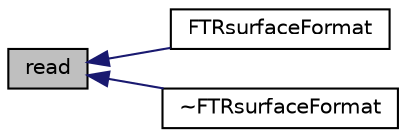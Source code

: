 digraph "read"
{
  bgcolor="transparent";
  edge [fontname="Helvetica",fontsize="10",labelfontname="Helvetica",labelfontsize="10"];
  node [fontname="Helvetica",fontsize="10",shape=record];
  rankdir="LR";
  Node1 [label="read",height=0.2,width=0.4,color="black", fillcolor="grey75", style="filled", fontcolor="black"];
  Node1 -> Node2 [dir="back",color="midnightblue",fontsize="10",style="solid",fontname="Helvetica"];
  Node2 [label="FTRsurfaceFormat",height=0.2,width=0.4,color="black",URL="$a00876.html#a3e34c439958343cb033d5d9e9658a296",tooltip="Construct from file name. "];
  Node1 -> Node3 [dir="back",color="midnightblue",fontsize="10",style="solid",fontname="Helvetica"];
  Node3 [label="~FTRsurfaceFormat",height=0.2,width=0.4,color="black",URL="$a00876.html#a4d023c58a280696917f33adbd9cc0b74",tooltip="Destructor. "];
}
